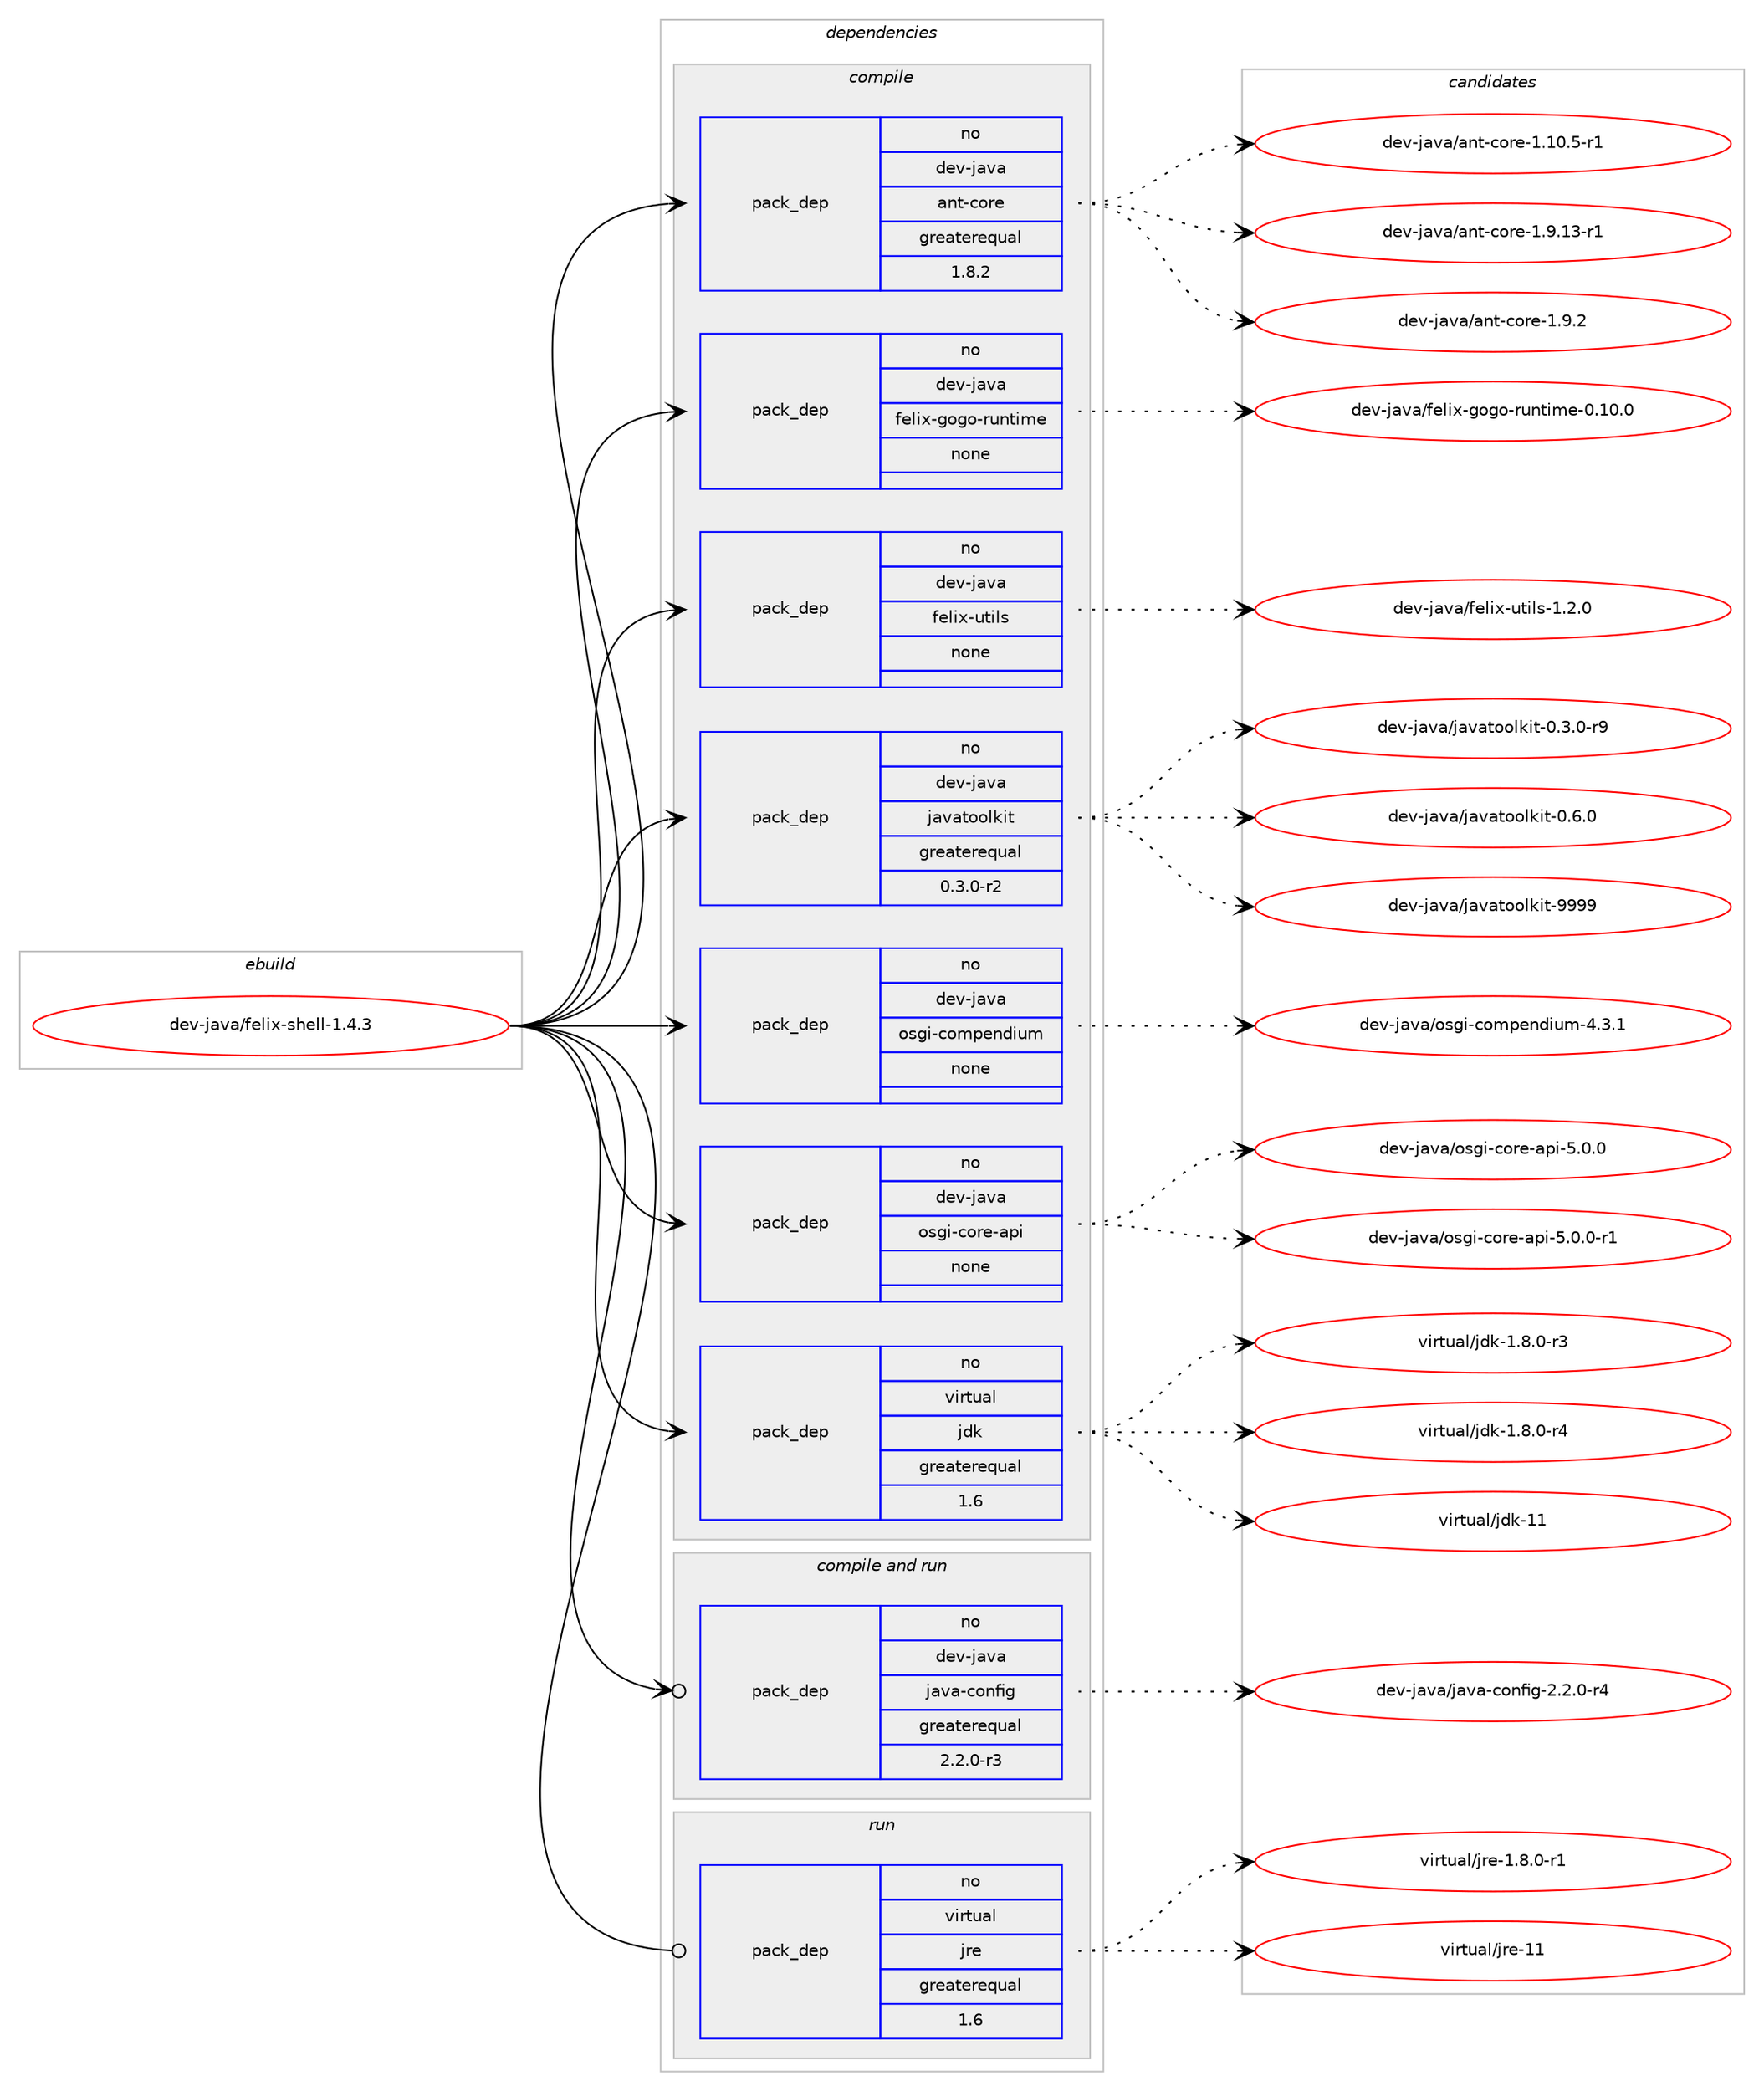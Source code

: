 digraph prolog {

# *************
# Graph options
# *************

newrank=true;
concentrate=true;
compound=true;
graph [rankdir=LR,fontname=Helvetica,fontsize=10,ranksep=1.5];#, ranksep=2.5, nodesep=0.2];
edge  [arrowhead=vee];
node  [fontname=Helvetica,fontsize=10];

# **********
# The ebuild
# **********

subgraph cluster_leftcol {
color=gray;
rank=same;
label=<<i>ebuild</i>>;
id [label="dev-java/felix-shell-1.4.3", color=red, width=4, href="../dev-java/felix-shell-1.4.3.svg"];
}

# ****************
# The dependencies
# ****************

subgraph cluster_midcol {
color=gray;
label=<<i>dependencies</i>>;
subgraph cluster_compile {
fillcolor="#eeeeee";
style=filled;
label=<<i>compile</i>>;
subgraph pack967419 {
dependency1352497 [label=<<TABLE BORDER="0" CELLBORDER="1" CELLSPACING="0" CELLPADDING="4" WIDTH="220"><TR><TD ROWSPAN="6" CELLPADDING="30">pack_dep</TD></TR><TR><TD WIDTH="110">no</TD></TR><TR><TD>dev-java</TD></TR><TR><TD>ant-core</TD></TR><TR><TD>greaterequal</TD></TR><TR><TD>1.8.2</TD></TR></TABLE>>, shape=none, color=blue];
}
id:e -> dependency1352497:w [weight=20,style="solid",arrowhead="vee"];
subgraph pack967420 {
dependency1352498 [label=<<TABLE BORDER="0" CELLBORDER="1" CELLSPACING="0" CELLPADDING="4" WIDTH="220"><TR><TD ROWSPAN="6" CELLPADDING="30">pack_dep</TD></TR><TR><TD WIDTH="110">no</TD></TR><TR><TD>dev-java</TD></TR><TR><TD>felix-gogo-runtime</TD></TR><TR><TD>none</TD></TR><TR><TD></TD></TR></TABLE>>, shape=none, color=blue];
}
id:e -> dependency1352498:w [weight=20,style="solid",arrowhead="vee"];
subgraph pack967421 {
dependency1352499 [label=<<TABLE BORDER="0" CELLBORDER="1" CELLSPACING="0" CELLPADDING="4" WIDTH="220"><TR><TD ROWSPAN="6" CELLPADDING="30">pack_dep</TD></TR><TR><TD WIDTH="110">no</TD></TR><TR><TD>dev-java</TD></TR><TR><TD>felix-utils</TD></TR><TR><TD>none</TD></TR><TR><TD></TD></TR></TABLE>>, shape=none, color=blue];
}
id:e -> dependency1352499:w [weight=20,style="solid",arrowhead="vee"];
subgraph pack967422 {
dependency1352500 [label=<<TABLE BORDER="0" CELLBORDER="1" CELLSPACING="0" CELLPADDING="4" WIDTH="220"><TR><TD ROWSPAN="6" CELLPADDING="30">pack_dep</TD></TR><TR><TD WIDTH="110">no</TD></TR><TR><TD>dev-java</TD></TR><TR><TD>javatoolkit</TD></TR><TR><TD>greaterequal</TD></TR><TR><TD>0.3.0-r2</TD></TR></TABLE>>, shape=none, color=blue];
}
id:e -> dependency1352500:w [weight=20,style="solid",arrowhead="vee"];
subgraph pack967423 {
dependency1352501 [label=<<TABLE BORDER="0" CELLBORDER="1" CELLSPACING="0" CELLPADDING="4" WIDTH="220"><TR><TD ROWSPAN="6" CELLPADDING="30">pack_dep</TD></TR><TR><TD WIDTH="110">no</TD></TR><TR><TD>dev-java</TD></TR><TR><TD>osgi-compendium</TD></TR><TR><TD>none</TD></TR><TR><TD></TD></TR></TABLE>>, shape=none, color=blue];
}
id:e -> dependency1352501:w [weight=20,style="solid",arrowhead="vee"];
subgraph pack967424 {
dependency1352502 [label=<<TABLE BORDER="0" CELLBORDER="1" CELLSPACING="0" CELLPADDING="4" WIDTH="220"><TR><TD ROWSPAN="6" CELLPADDING="30">pack_dep</TD></TR><TR><TD WIDTH="110">no</TD></TR><TR><TD>dev-java</TD></TR><TR><TD>osgi-core-api</TD></TR><TR><TD>none</TD></TR><TR><TD></TD></TR></TABLE>>, shape=none, color=blue];
}
id:e -> dependency1352502:w [weight=20,style="solid",arrowhead="vee"];
subgraph pack967425 {
dependency1352503 [label=<<TABLE BORDER="0" CELLBORDER="1" CELLSPACING="0" CELLPADDING="4" WIDTH="220"><TR><TD ROWSPAN="6" CELLPADDING="30">pack_dep</TD></TR><TR><TD WIDTH="110">no</TD></TR><TR><TD>virtual</TD></TR><TR><TD>jdk</TD></TR><TR><TD>greaterequal</TD></TR><TR><TD>1.6</TD></TR></TABLE>>, shape=none, color=blue];
}
id:e -> dependency1352503:w [weight=20,style="solid",arrowhead="vee"];
}
subgraph cluster_compileandrun {
fillcolor="#eeeeee";
style=filled;
label=<<i>compile and run</i>>;
subgraph pack967426 {
dependency1352504 [label=<<TABLE BORDER="0" CELLBORDER="1" CELLSPACING="0" CELLPADDING="4" WIDTH="220"><TR><TD ROWSPAN="6" CELLPADDING="30">pack_dep</TD></TR><TR><TD WIDTH="110">no</TD></TR><TR><TD>dev-java</TD></TR><TR><TD>java-config</TD></TR><TR><TD>greaterequal</TD></TR><TR><TD>2.2.0-r3</TD></TR></TABLE>>, shape=none, color=blue];
}
id:e -> dependency1352504:w [weight=20,style="solid",arrowhead="odotvee"];
}
subgraph cluster_run {
fillcolor="#eeeeee";
style=filled;
label=<<i>run</i>>;
subgraph pack967427 {
dependency1352505 [label=<<TABLE BORDER="0" CELLBORDER="1" CELLSPACING="0" CELLPADDING="4" WIDTH="220"><TR><TD ROWSPAN="6" CELLPADDING="30">pack_dep</TD></TR><TR><TD WIDTH="110">no</TD></TR><TR><TD>virtual</TD></TR><TR><TD>jre</TD></TR><TR><TD>greaterequal</TD></TR><TR><TD>1.6</TD></TR></TABLE>>, shape=none, color=blue];
}
id:e -> dependency1352505:w [weight=20,style="solid",arrowhead="odot"];
}
}

# **************
# The candidates
# **************

subgraph cluster_choices {
rank=same;
color=gray;
label=<<i>candidates</i>>;

subgraph choice967419 {
color=black;
nodesep=1;
choice10010111845106971189747971101164599111114101454946494846534511449 [label="dev-java/ant-core-1.10.5-r1", color=red, width=4,href="../dev-java/ant-core-1.10.5-r1.svg"];
choice10010111845106971189747971101164599111114101454946574649514511449 [label="dev-java/ant-core-1.9.13-r1", color=red, width=4,href="../dev-java/ant-core-1.9.13-r1.svg"];
choice10010111845106971189747971101164599111114101454946574650 [label="dev-java/ant-core-1.9.2", color=red, width=4,href="../dev-java/ant-core-1.9.2.svg"];
dependency1352497:e -> choice10010111845106971189747971101164599111114101454946494846534511449:w [style=dotted,weight="100"];
dependency1352497:e -> choice10010111845106971189747971101164599111114101454946574649514511449:w [style=dotted,weight="100"];
dependency1352497:e -> choice10010111845106971189747971101164599111114101454946574650:w [style=dotted,weight="100"];
}
subgraph choice967420 {
color=black;
nodesep=1;
choice10010111845106971189747102101108105120451031111031114511411711011610510910145484649484648 [label="dev-java/felix-gogo-runtime-0.10.0", color=red, width=4,href="../dev-java/felix-gogo-runtime-0.10.0.svg"];
dependency1352498:e -> choice10010111845106971189747102101108105120451031111031114511411711011610510910145484649484648:w [style=dotted,weight="100"];
}
subgraph choice967421 {
color=black;
nodesep=1;
choice1001011184510697118974710210110810512045117116105108115454946504648 [label="dev-java/felix-utils-1.2.0", color=red, width=4,href="../dev-java/felix-utils-1.2.0.svg"];
dependency1352499:e -> choice1001011184510697118974710210110810512045117116105108115454946504648:w [style=dotted,weight="100"];
}
subgraph choice967422 {
color=black;
nodesep=1;
choice1001011184510697118974710697118971161111111081071051164548465146484511457 [label="dev-java/javatoolkit-0.3.0-r9", color=red, width=4,href="../dev-java/javatoolkit-0.3.0-r9.svg"];
choice100101118451069711897471069711897116111111108107105116454846544648 [label="dev-java/javatoolkit-0.6.0", color=red, width=4,href="../dev-java/javatoolkit-0.6.0.svg"];
choice1001011184510697118974710697118971161111111081071051164557575757 [label="dev-java/javatoolkit-9999", color=red, width=4,href="../dev-java/javatoolkit-9999.svg"];
dependency1352500:e -> choice1001011184510697118974710697118971161111111081071051164548465146484511457:w [style=dotted,weight="100"];
dependency1352500:e -> choice100101118451069711897471069711897116111111108107105116454846544648:w [style=dotted,weight="100"];
dependency1352500:e -> choice1001011184510697118974710697118971161111111081071051164557575757:w [style=dotted,weight="100"];
}
subgraph choice967423 {
color=black;
nodesep=1;
choice100101118451069711897471111151031054599111109112101110100105117109455246514649 [label="dev-java/osgi-compendium-4.3.1", color=red, width=4,href="../dev-java/osgi-compendium-4.3.1.svg"];
dependency1352501:e -> choice100101118451069711897471111151031054599111109112101110100105117109455246514649:w [style=dotted,weight="100"];
}
subgraph choice967424 {
color=black;
nodesep=1;
choice1001011184510697118974711111510310545991111141014597112105455346484648 [label="dev-java/osgi-core-api-5.0.0", color=red, width=4,href="../dev-java/osgi-core-api-5.0.0.svg"];
choice10010111845106971189747111115103105459911111410145971121054553464846484511449 [label="dev-java/osgi-core-api-5.0.0-r1", color=red, width=4,href="../dev-java/osgi-core-api-5.0.0-r1.svg"];
dependency1352502:e -> choice1001011184510697118974711111510310545991111141014597112105455346484648:w [style=dotted,weight="100"];
dependency1352502:e -> choice10010111845106971189747111115103105459911111410145971121054553464846484511449:w [style=dotted,weight="100"];
}
subgraph choice967425 {
color=black;
nodesep=1;
choice11810511411611797108471061001074549465646484511451 [label="virtual/jdk-1.8.0-r3", color=red, width=4,href="../virtual/jdk-1.8.0-r3.svg"];
choice11810511411611797108471061001074549465646484511452 [label="virtual/jdk-1.8.0-r4", color=red, width=4,href="../virtual/jdk-1.8.0-r4.svg"];
choice1181051141161179710847106100107454949 [label="virtual/jdk-11", color=red, width=4,href="../virtual/jdk-11.svg"];
dependency1352503:e -> choice11810511411611797108471061001074549465646484511451:w [style=dotted,weight="100"];
dependency1352503:e -> choice11810511411611797108471061001074549465646484511452:w [style=dotted,weight="100"];
dependency1352503:e -> choice1181051141161179710847106100107454949:w [style=dotted,weight="100"];
}
subgraph choice967426 {
color=black;
nodesep=1;
choice10010111845106971189747106971189745991111101021051034550465046484511452 [label="dev-java/java-config-2.2.0-r4", color=red, width=4,href="../dev-java/java-config-2.2.0-r4.svg"];
dependency1352504:e -> choice10010111845106971189747106971189745991111101021051034550465046484511452:w [style=dotted,weight="100"];
}
subgraph choice967427 {
color=black;
nodesep=1;
choice11810511411611797108471061141014549465646484511449 [label="virtual/jre-1.8.0-r1", color=red, width=4,href="../virtual/jre-1.8.0-r1.svg"];
choice1181051141161179710847106114101454949 [label="virtual/jre-11", color=red, width=4,href="../virtual/jre-11.svg"];
dependency1352505:e -> choice11810511411611797108471061141014549465646484511449:w [style=dotted,weight="100"];
dependency1352505:e -> choice1181051141161179710847106114101454949:w [style=dotted,weight="100"];
}
}

}
